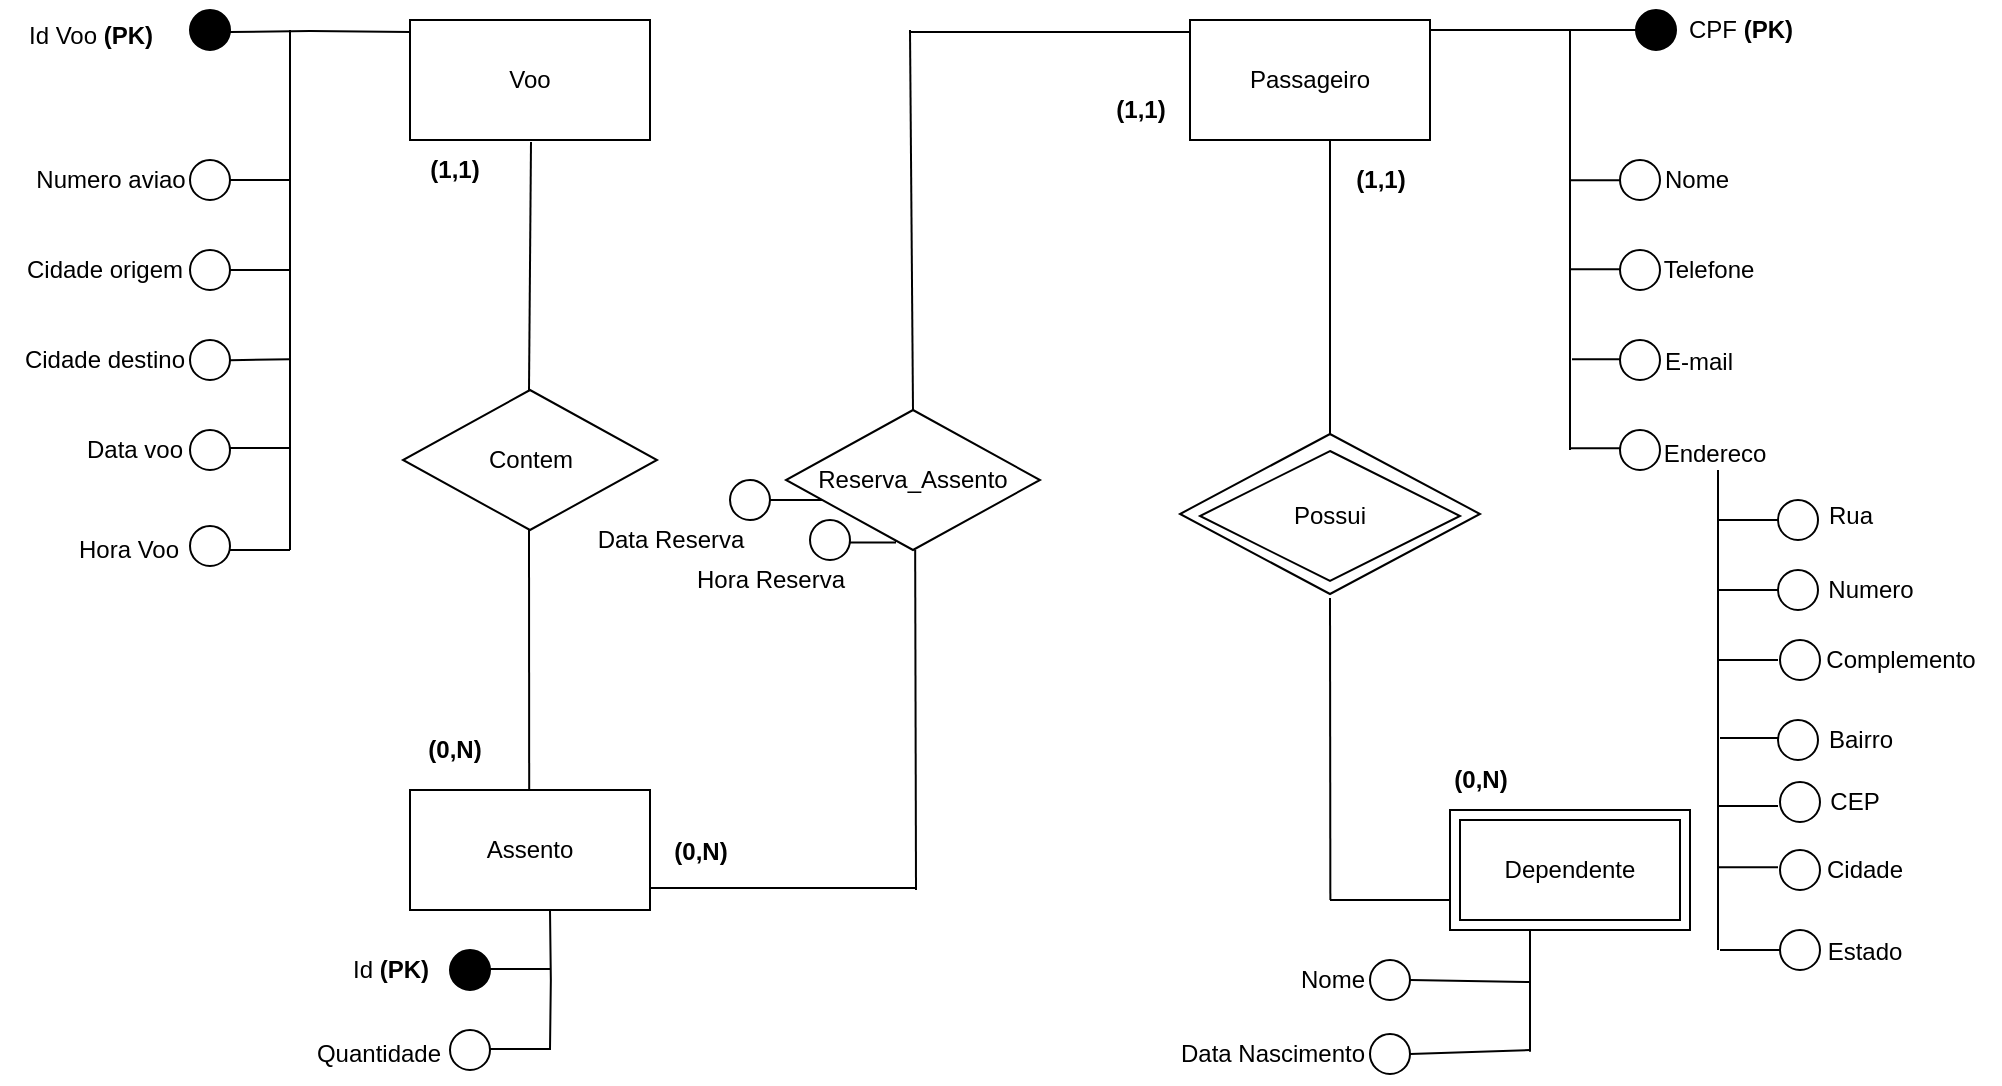 <mxfile version="22.0.4" type="github">
  <diagram name="Page-1" id="FukW1Y2hieaILSiu1fCh">
    <mxGraphModel dx="1172" dy="885" grid="1" gridSize="10" guides="1" tooltips="1" connect="1" arrows="1" fold="1" page="1" pageScale="1" pageWidth="827" pageHeight="1169" math="0" shadow="0">
      <root>
        <mxCell id="0" />
        <mxCell id="1" parent="0" />
        <mxCell id="P8iXtCB2VjH7gmR6Io5S-122" value="" style="endArrow=none;html=1;rounded=0;" parent="1" edge="1">
          <mxGeometry width="50" height="50" relative="1" as="geometry">
            <mxPoint x="353" y="449" as="sourcePoint" />
            <mxPoint x="493" y="449" as="targetPoint" />
          </mxGeometry>
        </mxCell>
        <mxCell id="P8iXtCB2VjH7gmR6Io5S-14" value="" style="endArrow=none;html=1;rounded=0;" parent="1" edge="1">
          <mxGeometry width="50" height="50" relative="1" as="geometry">
            <mxPoint x="150" y="95" as="sourcePoint" />
            <mxPoint x="180" y="95" as="targetPoint" />
          </mxGeometry>
        </mxCell>
        <mxCell id="P8iXtCB2VjH7gmR6Io5S-15" value="" style="endArrow=none;html=1;rounded=0;" parent="1" edge="1">
          <mxGeometry width="50" height="50" relative="1" as="geometry">
            <mxPoint x="150" y="140" as="sourcePoint" />
            <mxPoint x="180" y="140" as="targetPoint" />
          </mxGeometry>
        </mxCell>
        <mxCell id="P8iXtCB2VjH7gmR6Io5S-16" value="" style="endArrow=none;html=1;rounded=0;" parent="1" edge="1">
          <mxGeometry width="50" height="50" relative="1" as="geometry">
            <mxPoint x="149.5" y="229" as="sourcePoint" />
            <mxPoint x="179.5" y="229" as="targetPoint" />
          </mxGeometry>
        </mxCell>
        <mxCell id="P8iXtCB2VjH7gmR6Io5S-17" value="" style="endArrow=none;html=1;rounded=0;exitX=1;exitY=0.5;exitDx=0;exitDy=0;" parent="1" edge="1">
          <mxGeometry width="50" height="50" relative="1" as="geometry">
            <mxPoint x="150" y="280" as="sourcePoint" />
            <mxPoint x="180" y="280" as="targetPoint" />
          </mxGeometry>
        </mxCell>
        <mxCell id="P8iXtCB2VjH7gmR6Io5S-18" value="" style="endArrow=none;html=1;rounded=0;" parent="1" edge="1">
          <mxGeometry width="50" height="50" relative="1" as="geometry">
            <mxPoint x="150" y="185.08" as="sourcePoint" />
            <mxPoint x="180" y="184.58" as="targetPoint" />
          </mxGeometry>
        </mxCell>
        <mxCell id="P8iXtCB2VjH7gmR6Io5S-19" value="" style="endArrow=none;html=1;rounded=0;" parent="1" edge="1">
          <mxGeometry width="50" height="50" relative="1" as="geometry">
            <mxPoint x="180" y="280" as="sourcePoint" />
            <mxPoint x="180" y="20" as="targetPoint" />
          </mxGeometry>
        </mxCell>
        <mxCell id="P8iXtCB2VjH7gmR6Io5S-20" value="" style="ellipse;whiteSpace=wrap;html=1;aspect=fixed;fillColor=#000000;" parent="1" vertex="1">
          <mxGeometry x="130" y="10" width="20" height="20" as="geometry" />
        </mxCell>
        <mxCell id="P8iXtCB2VjH7gmR6Io5S-21" value="Numero aviao" style="text;html=1;align=center;verticalAlign=middle;resizable=0;points=[];autosize=1;strokeColor=none;fillColor=none;" parent="1" vertex="1">
          <mxGeometry x="40" y="80" width="100" height="30" as="geometry" />
        </mxCell>
        <mxCell id="P8iXtCB2VjH7gmR6Io5S-22" value="" style="ellipse;whiteSpace=wrap;html=1;aspect=fixed;" parent="1" vertex="1">
          <mxGeometry x="130" y="85" width="20" height="20" as="geometry" />
        </mxCell>
        <mxCell id="P8iXtCB2VjH7gmR6Io5S-23" value="Cidade origem" style="text;html=1;align=center;verticalAlign=middle;resizable=0;points=[];autosize=1;strokeColor=none;fillColor=none;" parent="1" vertex="1">
          <mxGeometry x="37" y="125" width="100" height="30" as="geometry" />
        </mxCell>
        <mxCell id="P8iXtCB2VjH7gmR6Io5S-24" value="" style="ellipse;whiteSpace=wrap;html=1;aspect=fixed;" parent="1" vertex="1">
          <mxGeometry x="130" y="220" width="20" height="20" as="geometry" />
        </mxCell>
        <mxCell id="P8iXtCB2VjH7gmR6Io5S-25" value="" style="ellipse;whiteSpace=wrap;html=1;aspect=fixed;" parent="1" vertex="1">
          <mxGeometry x="130" y="175" width="20" height="20" as="geometry" />
        </mxCell>
        <mxCell id="P8iXtCB2VjH7gmR6Io5S-26" value="" style="ellipse;whiteSpace=wrap;html=1;aspect=fixed;" parent="1" vertex="1">
          <mxGeometry x="130" y="130" width="20" height="20" as="geometry" />
        </mxCell>
        <mxCell id="P8iXtCB2VjH7gmR6Io5S-27" value="Cidade destino" style="text;html=1;align=center;verticalAlign=middle;resizable=0;points=[];autosize=1;strokeColor=none;fillColor=none;" parent="1" vertex="1">
          <mxGeometry x="37" y="170" width="100" height="30" as="geometry" />
        </mxCell>
        <mxCell id="P8iXtCB2VjH7gmR6Io5S-28" value="Data voo" style="text;html=1;align=center;verticalAlign=middle;resizable=0;points=[];autosize=1;strokeColor=none;fillColor=none;" parent="1" vertex="1">
          <mxGeometry x="67" y="215" width="70" height="30" as="geometry" />
        </mxCell>
        <mxCell id="P8iXtCB2VjH7gmR6Io5S-30" value="Hora Voo" style="text;html=1;align=center;verticalAlign=middle;resizable=0;points=[];autosize=1;strokeColor=none;fillColor=none;" parent="1" vertex="1">
          <mxGeometry x="64" y="265" width="70" height="30" as="geometry" />
        </mxCell>
        <mxCell id="P8iXtCB2VjH7gmR6Io5S-33" value="" style="ellipse;whiteSpace=wrap;html=1;aspect=fixed;" parent="1" vertex="1">
          <mxGeometry x="130" y="268" width="20" height="20" as="geometry" />
        </mxCell>
        <mxCell id="P8iXtCB2VjH7gmR6Io5S-35" value="" style="endArrow=none;html=1;rounded=0;" parent="1" edge="1">
          <mxGeometry width="50" height="50" relative="1" as="geometry">
            <mxPoint x="150" y="21" as="sourcePoint" />
            <mxPoint x="190" y="20.5" as="targetPoint" />
          </mxGeometry>
        </mxCell>
        <mxCell id="P8iXtCB2VjH7gmR6Io5S-36" value="" style="endArrow=none;html=1;rounded=0;exitX=1;exitY=0.5;exitDx=0;exitDy=0;" parent="1" edge="1">
          <mxGeometry width="50" height="50" relative="1" as="geometry">
            <mxPoint x="190" y="20.5" as="sourcePoint" />
            <mxPoint x="240" y="21" as="targetPoint" />
          </mxGeometry>
        </mxCell>
        <mxCell id="P8iXtCB2VjH7gmR6Io5S-37" value="Voo" style="rounded=0;whiteSpace=wrap;html=1;" parent="1" vertex="1">
          <mxGeometry x="240" y="15" width="120" height="60" as="geometry" />
        </mxCell>
        <mxCell id="P8iXtCB2VjH7gmR6Io5S-38" value="" style="endArrow=none;html=1;rounded=0;entryX=0.092;entryY=1.017;entryDx=0;entryDy=0;entryPerimeter=0;exitX=0.5;exitY=0;exitDx=0;exitDy=0;" parent="1" edge="1">
          <mxGeometry width="50" height="50" relative="1" as="geometry">
            <mxPoint x="299.5" y="200" as="sourcePoint" />
            <mxPoint x="300.5" y="76" as="targetPoint" />
          </mxGeometry>
        </mxCell>
        <mxCell id="P8iXtCB2VjH7gmR6Io5S-39" value="Contem" style="rhombus;whiteSpace=wrap;html=1;" parent="1" vertex="1">
          <mxGeometry x="236.5" y="200" width="127" height="70" as="geometry" />
        </mxCell>
        <mxCell id="P8iXtCB2VjH7gmR6Io5S-40" value="" style="endArrow=none;html=1;rounded=0;entryX=0.092;entryY=1.017;entryDx=0;entryDy=0;entryPerimeter=0;" parent="1" edge="1">
          <mxGeometry width="50" height="50" relative="1" as="geometry">
            <mxPoint x="299.59" y="400" as="sourcePoint" />
            <mxPoint x="299.5" y="270" as="targetPoint" />
          </mxGeometry>
        </mxCell>
        <mxCell id="P8iXtCB2VjH7gmR6Io5S-41" value="Assento" style="rounded=0;whiteSpace=wrap;html=1;" parent="1" vertex="1">
          <mxGeometry x="240" y="400" width="120" height="60" as="geometry" />
        </mxCell>
        <mxCell id="P8iXtCB2VjH7gmR6Io5S-42" value="" style="endArrow=none;html=1;rounded=0;exitX=1;exitY=0.5;exitDx=0;exitDy=0;" parent="1" edge="1">
          <mxGeometry width="50" height="50" relative="1" as="geometry">
            <mxPoint x="280" y="529.5" as="sourcePoint" />
            <mxPoint x="310" y="529.5" as="targetPoint" />
          </mxGeometry>
        </mxCell>
        <mxCell id="P8iXtCB2VjH7gmR6Io5S-43" value="" style="endArrow=none;html=1;rounded=0;exitX=1;exitY=0.5;exitDx=0;exitDy=0;" parent="1" edge="1">
          <mxGeometry width="50" height="50" relative="1" as="geometry">
            <mxPoint x="280" y="489.5" as="sourcePoint" />
            <mxPoint x="310" y="489.5" as="targetPoint" />
          </mxGeometry>
        </mxCell>
        <mxCell id="P8iXtCB2VjH7gmR6Io5S-44" value="" style="ellipse;whiteSpace=wrap;html=1;aspect=fixed;fillColor=#000000;" parent="1" vertex="1">
          <mxGeometry x="260" y="480" width="20" height="20" as="geometry" />
        </mxCell>
        <mxCell id="P8iXtCB2VjH7gmR6Io5S-45" value="" style="ellipse;whiteSpace=wrap;html=1;aspect=fixed;" parent="1" vertex="1">
          <mxGeometry x="260" y="520" width="20" height="20" as="geometry" />
        </mxCell>
        <mxCell id="P8iXtCB2VjH7gmR6Io5S-46" value="Id &lt;b&gt;(PK)&lt;/b&gt;" style="text;html=1;align=center;verticalAlign=middle;resizable=0;points=[];autosize=1;strokeColor=none;fillColor=none;" parent="1" vertex="1">
          <mxGeometry x="200" y="475" width="60" height="30" as="geometry" />
        </mxCell>
        <mxCell id="P8iXtCB2VjH7gmR6Io5S-48" value="" style="endArrow=none;html=1;rounded=0;" parent="1" edge="1">
          <mxGeometry width="50" height="50" relative="1" as="geometry">
            <mxPoint x="310" y="530" as="sourcePoint" />
            <mxPoint x="310" y="460" as="targetPoint" />
            <Array as="points">
              <mxPoint x="310.42" y="495" />
            </Array>
          </mxGeometry>
        </mxCell>
        <mxCell id="P8iXtCB2VjH7gmR6Io5S-49" value="Quantidade" style="text;html=1;align=center;verticalAlign=middle;resizable=0;points=[];autosize=1;strokeColor=none;fillColor=none;" parent="1" vertex="1">
          <mxGeometry x="179" y="517" width="90" height="30" as="geometry" />
        </mxCell>
        <mxCell id="P8iXtCB2VjH7gmR6Io5S-50" value="Passageiro" style="rounded=0;whiteSpace=wrap;html=1;" parent="1" vertex="1">
          <mxGeometry x="630" y="15" width="120" height="60" as="geometry" />
        </mxCell>
        <mxCell id="P8iXtCB2VjH7gmR6Io5S-51" value="" style="endArrow=none;html=1;rounded=0;" parent="1" edge="1">
          <mxGeometry width="50" height="50" relative="1" as="geometry">
            <mxPoint x="750" y="20" as="sourcePoint" />
            <mxPoint x="860" y="20" as="targetPoint" />
          </mxGeometry>
        </mxCell>
        <mxCell id="P8iXtCB2VjH7gmR6Io5S-52" value="" style="endArrow=none;html=1;rounded=0;" parent="1" edge="1">
          <mxGeometry width="50" height="50" relative="1" as="geometry">
            <mxPoint x="820" y="20" as="sourcePoint" />
            <mxPoint x="820" y="230" as="targetPoint" />
          </mxGeometry>
        </mxCell>
        <mxCell id="P8iXtCB2VjH7gmR6Io5S-53" value="" style="ellipse;whiteSpace=wrap;html=1;aspect=fixed;fillColor=#000000;" parent="1" vertex="1">
          <mxGeometry x="853" y="10" width="20" height="20" as="geometry" />
        </mxCell>
        <mxCell id="P8iXtCB2VjH7gmR6Io5S-54" value="CPF &lt;b&gt;(PK)&lt;/b&gt;" style="text;html=1;align=center;verticalAlign=middle;resizable=0;points=[];autosize=1;strokeColor=none;fillColor=none;" parent="1" vertex="1">
          <mxGeometry x="865" y="5" width="80" height="30" as="geometry" />
        </mxCell>
        <mxCell id="P8iXtCB2VjH7gmR6Io5S-55" value="" style="endArrow=none;html=1;rounded=0;" parent="1" edge="1">
          <mxGeometry width="50" height="50" relative="1" as="geometry">
            <mxPoint x="820" y="139.58" as="sourcePoint" />
            <mxPoint x="850" y="139.58" as="targetPoint" />
          </mxGeometry>
        </mxCell>
        <mxCell id="P8iXtCB2VjH7gmR6Io5S-56" value="" style="endArrow=none;html=1;rounded=0;" parent="1" edge="1">
          <mxGeometry width="50" height="50" relative="1" as="geometry">
            <mxPoint x="821" y="184.58" as="sourcePoint" />
            <mxPoint x="851" y="184.58" as="targetPoint" />
          </mxGeometry>
        </mxCell>
        <mxCell id="P8iXtCB2VjH7gmR6Io5S-57" value="" style="endArrow=none;html=1;rounded=0;exitX=1;exitY=0.5;exitDx=0;exitDy=0;" parent="1" edge="1">
          <mxGeometry width="50" height="50" relative="1" as="geometry">
            <mxPoint x="820" y="95.17" as="sourcePoint" />
            <mxPoint x="850" y="95.17" as="targetPoint" />
          </mxGeometry>
        </mxCell>
        <mxCell id="P8iXtCB2VjH7gmR6Io5S-58" value="" style="endArrow=none;html=1;rounded=0;" parent="1" edge="1">
          <mxGeometry width="50" height="50" relative="1" as="geometry">
            <mxPoint x="820" y="229.17" as="sourcePoint" />
            <mxPoint x="850" y="229.17" as="targetPoint" />
          </mxGeometry>
        </mxCell>
        <mxCell id="P8iXtCB2VjH7gmR6Io5S-59" value="" style="ellipse;whiteSpace=wrap;html=1;aspect=fixed;" parent="1" vertex="1">
          <mxGeometry x="845" y="220" width="20" height="20" as="geometry" />
        </mxCell>
        <mxCell id="P8iXtCB2VjH7gmR6Io5S-60" value="" style="ellipse;whiteSpace=wrap;html=1;aspect=fixed;" parent="1" vertex="1">
          <mxGeometry x="845" y="175" width="20" height="20" as="geometry" />
        </mxCell>
        <mxCell id="P8iXtCB2VjH7gmR6Io5S-61" value="" style="ellipse;whiteSpace=wrap;html=1;aspect=fixed;" parent="1" vertex="1">
          <mxGeometry x="845" y="130" width="20" height="20" as="geometry" />
        </mxCell>
        <mxCell id="P8iXtCB2VjH7gmR6Io5S-62" value="" style="ellipse;whiteSpace=wrap;html=1;aspect=fixed;" parent="1" vertex="1">
          <mxGeometry x="845" y="85" width="20" height="20" as="geometry" />
        </mxCell>
        <mxCell id="P8iXtCB2VjH7gmR6Io5S-63" value="Nome" style="text;html=1;align=center;verticalAlign=middle;resizable=0;points=[];autosize=1;strokeColor=none;fillColor=none;" parent="1" vertex="1">
          <mxGeometry x="853" y="80" width="60" height="30" as="geometry" />
        </mxCell>
        <mxCell id="P8iXtCB2VjH7gmR6Io5S-64" value="Telefone" style="text;html=1;align=center;verticalAlign=middle;resizable=0;points=[];autosize=1;strokeColor=none;fillColor=none;" parent="1" vertex="1">
          <mxGeometry x="854" y="125" width="70" height="30" as="geometry" />
        </mxCell>
        <mxCell id="P8iXtCB2VjH7gmR6Io5S-65" value="E-mail" style="text;html=1;align=center;verticalAlign=middle;resizable=0;points=[];autosize=1;strokeColor=none;fillColor=none;" parent="1" vertex="1">
          <mxGeometry x="854" y="171" width="60" height="30" as="geometry" />
        </mxCell>
        <mxCell id="P8iXtCB2VjH7gmR6Io5S-66" value="Endereco" style="text;html=1;align=center;verticalAlign=middle;resizable=0;points=[];autosize=1;strokeColor=none;fillColor=none;" parent="1" vertex="1">
          <mxGeometry x="857" y="217" width="70" height="30" as="geometry" />
        </mxCell>
        <mxCell id="P8iXtCB2VjH7gmR6Io5S-67" value="" style="endArrow=none;html=1;rounded=0;exitX=1;exitY=0.5;exitDx=0;exitDy=0;" parent="1" edge="1">
          <mxGeometry width="50" height="50" relative="1" as="geometry">
            <mxPoint x="894" y="265" as="sourcePoint" />
            <mxPoint x="924" y="265" as="targetPoint" />
          </mxGeometry>
        </mxCell>
        <mxCell id="P8iXtCB2VjH7gmR6Io5S-68" value="" style="endArrow=none;html=1;rounded=0;exitX=1;exitY=0.5;exitDx=0;exitDy=0;" parent="1" edge="1">
          <mxGeometry width="50" height="50" relative="1" as="geometry">
            <mxPoint x="894" y="300" as="sourcePoint" />
            <mxPoint x="924" y="300" as="targetPoint" />
          </mxGeometry>
        </mxCell>
        <mxCell id="P8iXtCB2VjH7gmR6Io5S-69" value="" style="endArrow=none;html=1;rounded=0;exitX=1;exitY=0.5;exitDx=0;exitDy=0;" parent="1" edge="1">
          <mxGeometry width="50" height="50" relative="1" as="geometry">
            <mxPoint x="894" y="335" as="sourcePoint" />
            <mxPoint x="924" y="335" as="targetPoint" />
          </mxGeometry>
        </mxCell>
        <mxCell id="P8iXtCB2VjH7gmR6Io5S-70" value="" style="endArrow=none;html=1;rounded=0;exitX=1;exitY=0.5;exitDx=0;exitDy=0;" parent="1" edge="1">
          <mxGeometry width="50" height="50" relative="1" as="geometry">
            <mxPoint x="894" y="408" as="sourcePoint" />
            <mxPoint x="924" y="408" as="targetPoint" />
          </mxGeometry>
        </mxCell>
        <mxCell id="P8iXtCB2VjH7gmR6Io5S-71" value="" style="endArrow=none;html=1;rounded=0;exitX=1;exitY=0.5;exitDx=0;exitDy=0;" parent="1" edge="1">
          <mxGeometry width="50" height="50" relative="1" as="geometry">
            <mxPoint x="895" y="374" as="sourcePoint" />
            <mxPoint x="925" y="374" as="targetPoint" />
          </mxGeometry>
        </mxCell>
        <mxCell id="P8iXtCB2VjH7gmR6Io5S-72" value="" style="endArrow=none;html=1;rounded=0;exitX=1;exitY=0.5;exitDx=0;exitDy=0;" parent="1" edge="1">
          <mxGeometry width="50" height="50" relative="1" as="geometry">
            <mxPoint x="894" y="438.58" as="sourcePoint" />
            <mxPoint x="924" y="438.58" as="targetPoint" />
          </mxGeometry>
        </mxCell>
        <mxCell id="P8iXtCB2VjH7gmR6Io5S-73" value="" style="ellipse;whiteSpace=wrap;html=1;aspect=fixed;" parent="1" vertex="1">
          <mxGeometry x="925" y="430" width="20" height="20" as="geometry" />
        </mxCell>
        <mxCell id="P8iXtCB2VjH7gmR6Io5S-74" value="" style="ellipse;whiteSpace=wrap;html=1;aspect=fixed;" parent="1" vertex="1">
          <mxGeometry x="925" y="396" width="20" height="20" as="geometry" />
        </mxCell>
        <mxCell id="P8iXtCB2VjH7gmR6Io5S-75" value="" style="ellipse;whiteSpace=wrap;html=1;aspect=fixed;" parent="1" vertex="1">
          <mxGeometry x="924" y="365" width="20" height="20" as="geometry" />
        </mxCell>
        <mxCell id="P8iXtCB2VjH7gmR6Io5S-76" value="" style="ellipse;whiteSpace=wrap;html=1;aspect=fixed;" parent="1" vertex="1">
          <mxGeometry x="925" y="325" width="20" height="20" as="geometry" />
        </mxCell>
        <mxCell id="P8iXtCB2VjH7gmR6Io5S-77" value="" style="ellipse;whiteSpace=wrap;html=1;aspect=fixed;" parent="1" vertex="1">
          <mxGeometry x="924" y="290" width="20" height="20" as="geometry" />
        </mxCell>
        <mxCell id="P8iXtCB2VjH7gmR6Io5S-78" value="" style="ellipse;whiteSpace=wrap;html=1;aspect=fixed;" parent="1" vertex="1">
          <mxGeometry x="924" y="255" width="20" height="20" as="geometry" />
        </mxCell>
        <mxCell id="P8iXtCB2VjH7gmR6Io5S-79" value="Numero" style="text;html=1;align=center;verticalAlign=middle;resizable=0;points=[];autosize=1;strokeColor=none;fillColor=none;" parent="1" vertex="1">
          <mxGeometry x="935" y="285" width="70" height="30" as="geometry" />
        </mxCell>
        <mxCell id="P8iXtCB2VjH7gmR6Io5S-80" value="Complemento" style="text;html=1;align=center;verticalAlign=middle;resizable=0;points=[];autosize=1;strokeColor=none;fillColor=none;" parent="1" vertex="1">
          <mxGeometry x="935" y="320" width="100" height="30" as="geometry" />
        </mxCell>
        <mxCell id="P8iXtCB2VjH7gmR6Io5S-81" value="Bairro" style="text;html=1;align=center;verticalAlign=middle;resizable=0;points=[];autosize=1;strokeColor=none;fillColor=none;" parent="1" vertex="1">
          <mxGeometry x="935" y="360" width="60" height="30" as="geometry" />
        </mxCell>
        <mxCell id="P8iXtCB2VjH7gmR6Io5S-82" value="CEP" style="text;html=1;align=center;verticalAlign=middle;resizable=0;points=[];autosize=1;strokeColor=none;fillColor=none;" parent="1" vertex="1">
          <mxGeometry x="937" y="391" width="50" height="30" as="geometry" />
        </mxCell>
        <mxCell id="P8iXtCB2VjH7gmR6Io5S-83" value="Cidade" style="text;html=1;align=center;verticalAlign=middle;resizable=0;points=[];autosize=1;strokeColor=none;fillColor=none;" parent="1" vertex="1">
          <mxGeometry x="937" y="425" width="60" height="30" as="geometry" />
        </mxCell>
        <mxCell id="P8iXtCB2VjH7gmR6Io5S-84" value="" style="endArrow=none;html=1;rounded=0;exitX=1;exitY=0.5;exitDx=0;exitDy=0;" parent="1" edge="1">
          <mxGeometry width="50" height="50" relative="1" as="geometry">
            <mxPoint x="895" y="480" as="sourcePoint" />
            <mxPoint x="925" y="480" as="targetPoint" />
          </mxGeometry>
        </mxCell>
        <mxCell id="P8iXtCB2VjH7gmR6Io5S-85" value="" style="ellipse;whiteSpace=wrap;html=1;aspect=fixed;" parent="1" vertex="1">
          <mxGeometry x="925" y="470" width="20" height="20" as="geometry" />
        </mxCell>
        <mxCell id="P8iXtCB2VjH7gmR6Io5S-86" value="Estado" style="text;html=1;align=center;verticalAlign=middle;resizable=0;points=[];autosize=1;strokeColor=none;fillColor=none;" parent="1" vertex="1">
          <mxGeometry x="937" y="466" width="60" height="30" as="geometry" />
        </mxCell>
        <mxCell id="P8iXtCB2VjH7gmR6Io5S-87" value="Rua" style="text;html=1;align=center;verticalAlign=middle;resizable=0;points=[];autosize=1;strokeColor=none;fillColor=none;" parent="1" vertex="1">
          <mxGeometry x="935" y="248" width="50" height="30" as="geometry" />
        </mxCell>
        <mxCell id="P8iXtCB2VjH7gmR6Io5S-88" value="" style="endArrow=none;html=1;rounded=0;" parent="1" edge="1">
          <mxGeometry width="50" height="50" relative="1" as="geometry">
            <mxPoint x="894" y="240" as="sourcePoint" />
            <mxPoint x="894" y="480" as="targetPoint" />
          </mxGeometry>
        </mxCell>
        <mxCell id="P8iXtCB2VjH7gmR6Io5S-92" value="" style="endArrow=none;html=1;rounded=0;exitX=0.5;exitY=0;exitDx=0;exitDy=0;" parent="1" edge="1" source="P8iXtCB2VjH7gmR6Io5S-156">
          <mxGeometry width="50" height="50" relative="1" as="geometry">
            <mxPoint x="488.74" y="210.133" as="sourcePoint" />
            <mxPoint x="490" y="20" as="targetPoint" />
          </mxGeometry>
        </mxCell>
        <mxCell id="P8iXtCB2VjH7gmR6Io5S-123" value="" style="endArrow=none;html=1;rounded=0;entryX=0;entryY=0.25;entryDx=0;entryDy=0;" parent="1" edge="1">
          <mxGeometry width="50" height="50" relative="1" as="geometry">
            <mxPoint x="490" y="21" as="sourcePoint" />
            <mxPoint x="630" y="21" as="targetPoint" />
          </mxGeometry>
        </mxCell>
        <mxCell id="P8iXtCB2VjH7gmR6Io5S-125" value="" style="endArrow=none;html=1;rounded=0;exitX=1;exitY=0.5;exitDx=0;exitDy=0;" parent="1" edge="1">
          <mxGeometry width="50" height="50" relative="1" as="geometry">
            <mxPoint x="453" y="276.29" as="sourcePoint" />
            <mxPoint x="483" y="276.29" as="targetPoint" />
          </mxGeometry>
        </mxCell>
        <mxCell id="P8iXtCB2VjH7gmR6Io5S-127" value="" style="ellipse;whiteSpace=wrap;html=1;aspect=fixed;" parent="1" vertex="1">
          <mxGeometry x="440" y="265" width="20" height="20" as="geometry" />
        </mxCell>
        <mxCell id="P8iXtCB2VjH7gmR6Io5S-128" value="" style="ellipse;whiteSpace=wrap;html=1;aspect=fixed;" parent="1" vertex="1">
          <mxGeometry x="400" y="245" width="20" height="20" as="geometry" />
        </mxCell>
        <mxCell id="P8iXtCB2VjH7gmR6Io5S-129" value="Data Reserva" style="text;html=1;align=center;verticalAlign=middle;resizable=0;points=[];autosize=1;strokeColor=none;fillColor=none;" parent="1" vertex="1">
          <mxGeometry x="320" y="260" width="100" height="30" as="geometry" />
        </mxCell>
        <mxCell id="P8iXtCB2VjH7gmR6Io5S-132" value="" style="endArrow=none;html=1;rounded=0;exitX=1;exitY=0.5;exitDx=0;exitDy=0;" parent="1" edge="1">
          <mxGeometry width="50" height="50" relative="1" as="geometry">
            <mxPoint x="420" y="255" as="sourcePoint" />
            <mxPoint x="450" y="255" as="targetPoint" />
          </mxGeometry>
        </mxCell>
        <mxCell id="P8iXtCB2VjH7gmR6Io5S-133" value="Hora Reserva" style="text;html=1;align=center;verticalAlign=middle;resizable=0;points=[];autosize=1;strokeColor=none;fillColor=none;" parent="1" vertex="1">
          <mxGeometry x="370" y="280" width="100" height="30" as="geometry" />
        </mxCell>
        <mxCell id="P8iXtCB2VjH7gmR6Io5S-134" value="Possui" style="rhombus;whiteSpace=wrap;html=1;" parent="1" vertex="1">
          <mxGeometry x="625" y="222" width="150" height="80" as="geometry" />
        </mxCell>
        <mxCell id="P8iXtCB2VjH7gmR6Io5S-135" value="" style="ellipse;whiteSpace=wrap;html=1;aspect=fixed;" parent="1" vertex="1">
          <mxGeometry x="720" y="522" width="20" height="20" as="geometry" />
        </mxCell>
        <mxCell id="P8iXtCB2VjH7gmR6Io5S-137" value="Nome" style="text;html=1;align=center;verticalAlign=middle;resizable=0;points=[];autosize=1;strokeColor=none;fillColor=none;" parent="1" vertex="1">
          <mxGeometry x="671" y="480" width="60" height="30" as="geometry" />
        </mxCell>
        <mxCell id="P8iXtCB2VjH7gmR6Io5S-138" value="Data Nascimento" style="text;html=1;align=center;verticalAlign=middle;resizable=0;points=[];autosize=1;strokeColor=none;fillColor=none;" parent="1" vertex="1">
          <mxGeometry x="611" y="517" width="120" height="30" as="geometry" />
        </mxCell>
        <mxCell id="P8iXtCB2VjH7gmR6Io5S-139" value="" style="endArrow=none;html=1;rounded=0;entryX=0.092;entryY=1.017;entryDx=0;entryDy=0;entryPerimeter=0;" parent="1" edge="1">
          <mxGeometry width="50" height="50" relative="1" as="geometry">
            <mxPoint x="700.18" y="455" as="sourcePoint" />
            <mxPoint x="700" y="304" as="targetPoint" />
          </mxGeometry>
        </mxCell>
        <mxCell id="P8iXtCB2VjH7gmR6Io5S-140" value="" style="endArrow=none;html=1;rounded=0;entryX=0;entryY=0.75;entryDx=0;entryDy=0;" parent="1" target="P8iXtCB2VjH7gmR6Io5S-149" edge="1">
          <mxGeometry width="50" height="50" relative="1" as="geometry">
            <mxPoint x="700" y="455" as="sourcePoint" />
            <mxPoint x="740" y="455" as="targetPoint" />
            <Array as="points" />
          </mxGeometry>
        </mxCell>
        <mxCell id="P8iXtCB2VjH7gmR6Io5S-141" value="Possui" style="rhombus;whiteSpace=wrap;html=1;" parent="1" vertex="1">
          <mxGeometry x="635" y="230.5" width="130" height="65" as="geometry" />
        </mxCell>
        <mxCell id="P8iXtCB2VjH7gmR6Io5S-142" value="" style="endArrow=none;html=1;rounded=0;entryX=0.75;entryY=1;entryDx=0;entryDy=0;exitX=0.5;exitY=0;exitDx=0;exitDy=0;" parent="1" source="P8iXtCB2VjH7gmR6Io5S-134" edge="1">
          <mxGeometry width="50" height="50" relative="1" as="geometry">
            <mxPoint x="701" y="210" as="sourcePoint" />
            <mxPoint x="700" y="75" as="targetPoint" />
          </mxGeometry>
        </mxCell>
        <mxCell id="P8iXtCB2VjH7gmR6Io5S-148" value="" style="ellipse;whiteSpace=wrap;html=1;aspect=fixed;" parent="1" vertex="1">
          <mxGeometry x="720" y="485" width="20" height="20" as="geometry" />
        </mxCell>
        <mxCell id="P8iXtCB2VjH7gmR6Io5S-149" value="Dependente" style="rounded=0;whiteSpace=wrap;html=1;" parent="1" vertex="1">
          <mxGeometry x="760" y="410" width="120" height="60" as="geometry" />
        </mxCell>
        <mxCell id="P8iXtCB2VjH7gmR6Io5S-150" value="Dependente" style="rounded=0;whiteSpace=wrap;html=1;" parent="1" vertex="1">
          <mxGeometry x="765" y="415" width="110" height="50" as="geometry" />
        </mxCell>
        <mxCell id="P8iXtCB2VjH7gmR6Io5S-151" value="" style="endArrow=none;html=1;rounded=0;" parent="1" edge="1">
          <mxGeometry width="50" height="50" relative="1" as="geometry">
            <mxPoint x="800" y="530.83" as="sourcePoint" />
            <mxPoint x="800" y="470" as="targetPoint" />
          </mxGeometry>
        </mxCell>
        <mxCell id="P8iXtCB2VjH7gmR6Io5S-152" value="" style="endArrow=none;html=1;rounded=0;exitX=1;exitY=0.5;exitDx=0;exitDy=0;" parent="1" source="P8iXtCB2VjH7gmR6Io5S-135" edge="1">
          <mxGeometry width="50" height="50" relative="1" as="geometry">
            <mxPoint x="760" y="530" as="sourcePoint" />
            <mxPoint x="800" y="530" as="targetPoint" />
          </mxGeometry>
        </mxCell>
        <mxCell id="P8iXtCB2VjH7gmR6Io5S-153" value="" style="endArrow=none;html=1;rounded=0;exitX=1;exitY=0.5;exitDx=0;exitDy=0;" parent="1" source="P8iXtCB2VjH7gmR6Io5S-148" edge="1">
          <mxGeometry width="50" height="50" relative="1" as="geometry">
            <mxPoint x="800" y="556.83" as="sourcePoint" />
            <mxPoint x="800" y="496" as="targetPoint" />
          </mxGeometry>
        </mxCell>
        <mxCell id="P8iXtCB2VjH7gmR6Io5S-154" value="&lt;b&gt;(0,N)&lt;/b&gt;" style="text;html=1;align=center;verticalAlign=middle;resizable=0;points=[];autosize=1;strokeColor=none;fillColor=none;" parent="1" vertex="1">
          <mxGeometry x="236.5" y="365" width="50" height="30" as="geometry" />
        </mxCell>
        <mxCell id="P8iXtCB2VjH7gmR6Io5S-157" value="&lt;b&gt;(0,N)&lt;/b&gt;" style="text;html=1;align=center;verticalAlign=middle;resizable=0;points=[];autosize=1;strokeColor=none;fillColor=none;" parent="1" vertex="1">
          <mxGeometry x="750" y="380" width="50" height="30" as="geometry" />
        </mxCell>
        <mxCell id="P8iXtCB2VjH7gmR6Io5S-158" value="&lt;b&gt;(1,1)&lt;/b&gt;" style="text;html=1;align=center;verticalAlign=middle;resizable=0;points=[];autosize=1;strokeColor=none;fillColor=none;" parent="1" vertex="1">
          <mxGeometry x="700" y="80" width="50" height="30" as="geometry" />
        </mxCell>
        <mxCell id="P8iXtCB2VjH7gmR6Io5S-159" value="&lt;b&gt;(0,N)&lt;/b&gt;" style="text;html=1;align=center;verticalAlign=middle;resizable=0;points=[];autosize=1;strokeColor=none;fillColor=none;" parent="1" vertex="1">
          <mxGeometry x="360" y="416" width="50" height="30" as="geometry" />
        </mxCell>
        <mxCell id="P8iXtCB2VjH7gmR6Io5S-160" value="&lt;b&gt;(1,1)&lt;/b&gt;" style="text;html=1;align=center;verticalAlign=middle;resizable=0;points=[];autosize=1;strokeColor=none;fillColor=none;" parent="1" vertex="1">
          <mxGeometry x="580" y="45" width="50" height="30" as="geometry" />
        </mxCell>
        <mxCell id="P8iXtCB2VjH7gmR6Io5S-161" value="&lt;b&gt;(1,1)&lt;/b&gt;" style="text;html=1;align=center;verticalAlign=middle;resizable=0;points=[];autosize=1;strokeColor=none;fillColor=none;" parent="1" vertex="1">
          <mxGeometry x="236.5" y="75" width="50" height="30" as="geometry" />
        </mxCell>
        <mxCell id="KNer4kBvGhnSm_KQtEb9-2" value="" style="endArrow=none;html=1;rounded=0;exitX=1;exitY=0.5;exitDx=0;exitDy=0;" edge="1" parent="1">
          <mxGeometry width="50" height="50" relative="1" as="geometry">
            <mxPoint x="482.5" y="258.5" as="sourcePoint" />
            <mxPoint x="483" y="276" as="targetPoint" />
          </mxGeometry>
        </mxCell>
        <mxCell id="KNer4kBvGhnSm_KQtEb9-5" value="" style="endArrow=none;html=1;rounded=0;" edge="1" parent="1">
          <mxGeometry width="50" height="50" relative="1" as="geometry">
            <mxPoint x="493" y="450" as="sourcePoint" />
            <mxPoint x="492.585" y="279.953" as="targetPoint" />
          </mxGeometry>
        </mxCell>
        <object label="Reserva_Assento" id="P8iXtCB2VjH7gmR6Io5S-156">
          <mxCell style="rhombus;whiteSpace=wrap;html=1;" parent="1" vertex="1">
            <mxGeometry x="428" y="210" width="127" height="70" as="geometry" />
          </mxCell>
        </object>
        <mxCell id="KNer4kBvGhnSm_KQtEb9-6" value="Id Voo &lt;b&gt;(PK)&lt;/b&gt;" style="text;html=1;align=center;verticalAlign=middle;resizable=0;points=[];autosize=1;strokeColor=none;fillColor=none;" vertex="1" parent="1">
          <mxGeometry x="35" y="8" width="90" height="30" as="geometry" />
        </mxCell>
      </root>
    </mxGraphModel>
  </diagram>
</mxfile>
